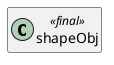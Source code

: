 @startuml
set namespaceSeparator \\
hide members
hide << alias >> circle

class shapeObj << final >>
@enduml
